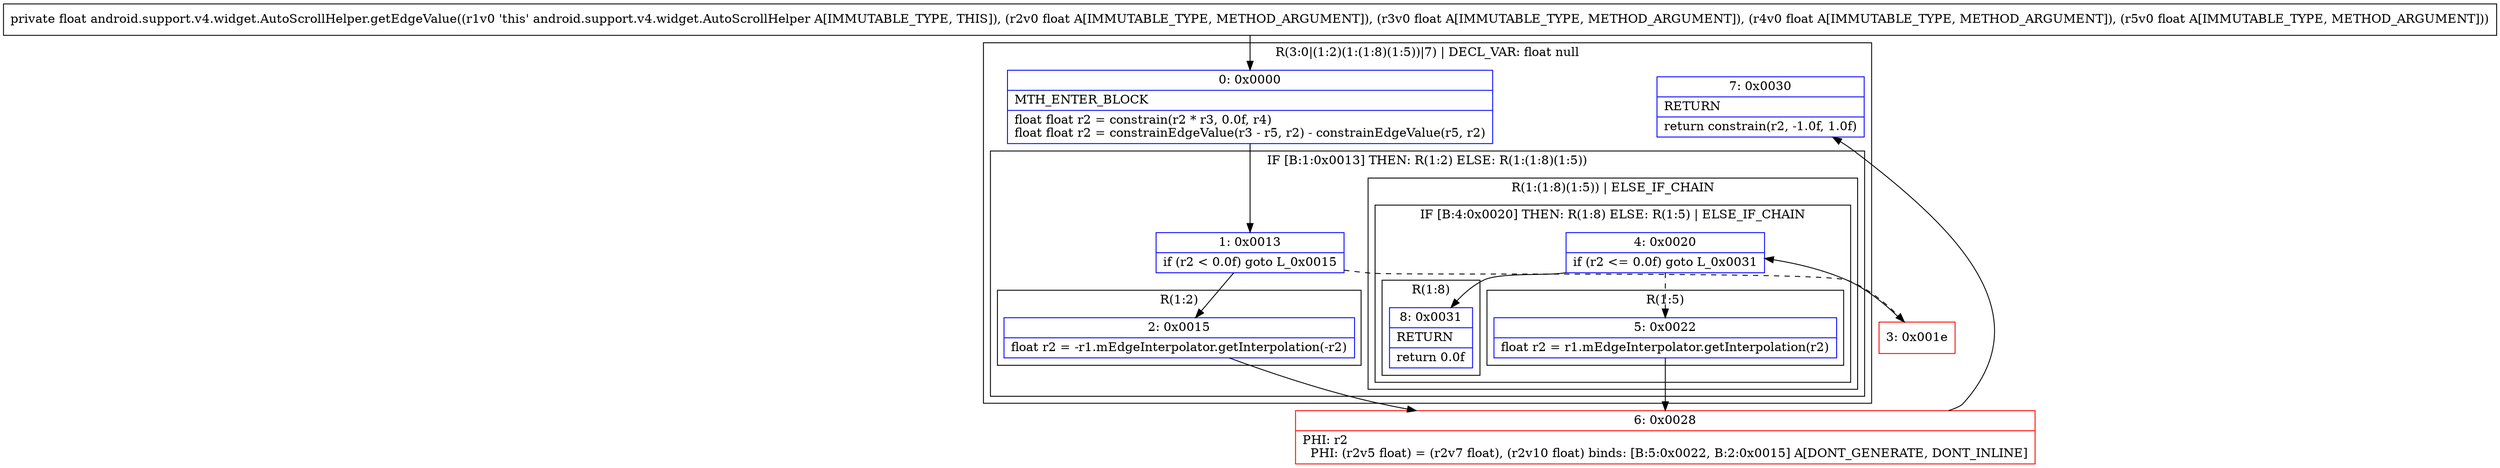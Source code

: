 digraph "CFG forandroid.support.v4.widget.AutoScrollHelper.getEdgeValue(FFFF)F" {
subgraph cluster_Region_955340647 {
label = "R(3:0|(1:2)(1:(1:8)(1:5))|7) | DECL_VAR: float null\l";
node [shape=record,color=blue];
Node_0 [shape=record,label="{0\:\ 0x0000|MTH_ENTER_BLOCK\l|float float r2 = constrain(r2 * r3, 0.0f, r4)\lfloat float r2 = constrainEdgeValue(r3 \- r5, r2) \- constrainEdgeValue(r5, r2)\l}"];
subgraph cluster_IfRegion_892589588 {
label = "IF [B:1:0x0013] THEN: R(1:2) ELSE: R(1:(1:8)(1:5))";
node [shape=record,color=blue];
Node_1 [shape=record,label="{1\:\ 0x0013|if (r2 \< 0.0f) goto L_0x0015\l}"];
subgraph cluster_Region_1839045654 {
label = "R(1:2)";
node [shape=record,color=blue];
Node_2 [shape=record,label="{2\:\ 0x0015|float r2 = \-r1.mEdgeInterpolator.getInterpolation(\-r2)\l}"];
}
subgraph cluster_Region_764249041 {
label = "R(1:(1:8)(1:5)) | ELSE_IF_CHAIN\l";
node [shape=record,color=blue];
subgraph cluster_IfRegion_1638943797 {
label = "IF [B:4:0x0020] THEN: R(1:8) ELSE: R(1:5) | ELSE_IF_CHAIN\l";
node [shape=record,color=blue];
Node_4 [shape=record,label="{4\:\ 0x0020|if (r2 \<= 0.0f) goto L_0x0031\l}"];
subgraph cluster_Region_625264509 {
label = "R(1:8)";
node [shape=record,color=blue];
Node_8 [shape=record,label="{8\:\ 0x0031|RETURN\l|return 0.0f\l}"];
}
subgraph cluster_Region_1405646091 {
label = "R(1:5)";
node [shape=record,color=blue];
Node_5 [shape=record,label="{5\:\ 0x0022|float r2 = r1.mEdgeInterpolator.getInterpolation(r2)\l}"];
}
}
}
}
Node_7 [shape=record,label="{7\:\ 0x0030|RETURN\l|return constrain(r2, \-1.0f, 1.0f)\l}"];
}
Node_3 [shape=record,color=red,label="{3\:\ 0x001e}"];
Node_6 [shape=record,color=red,label="{6\:\ 0x0028|PHI: r2 \l  PHI: (r2v5 float) = (r2v7 float), (r2v10 float) binds: [B:5:0x0022, B:2:0x0015] A[DONT_GENERATE, DONT_INLINE]\l}"];
MethodNode[shape=record,label="{private float android.support.v4.widget.AutoScrollHelper.getEdgeValue((r1v0 'this' android.support.v4.widget.AutoScrollHelper A[IMMUTABLE_TYPE, THIS]), (r2v0 float A[IMMUTABLE_TYPE, METHOD_ARGUMENT]), (r3v0 float A[IMMUTABLE_TYPE, METHOD_ARGUMENT]), (r4v0 float A[IMMUTABLE_TYPE, METHOD_ARGUMENT]), (r5v0 float A[IMMUTABLE_TYPE, METHOD_ARGUMENT])) }"];
MethodNode -> Node_0;
Node_0 -> Node_1;
Node_1 -> Node_2;
Node_1 -> Node_3[style=dashed];
Node_2 -> Node_6;
Node_4 -> Node_5[style=dashed];
Node_4 -> Node_8;
Node_5 -> Node_6;
Node_3 -> Node_4;
Node_6 -> Node_7;
}


